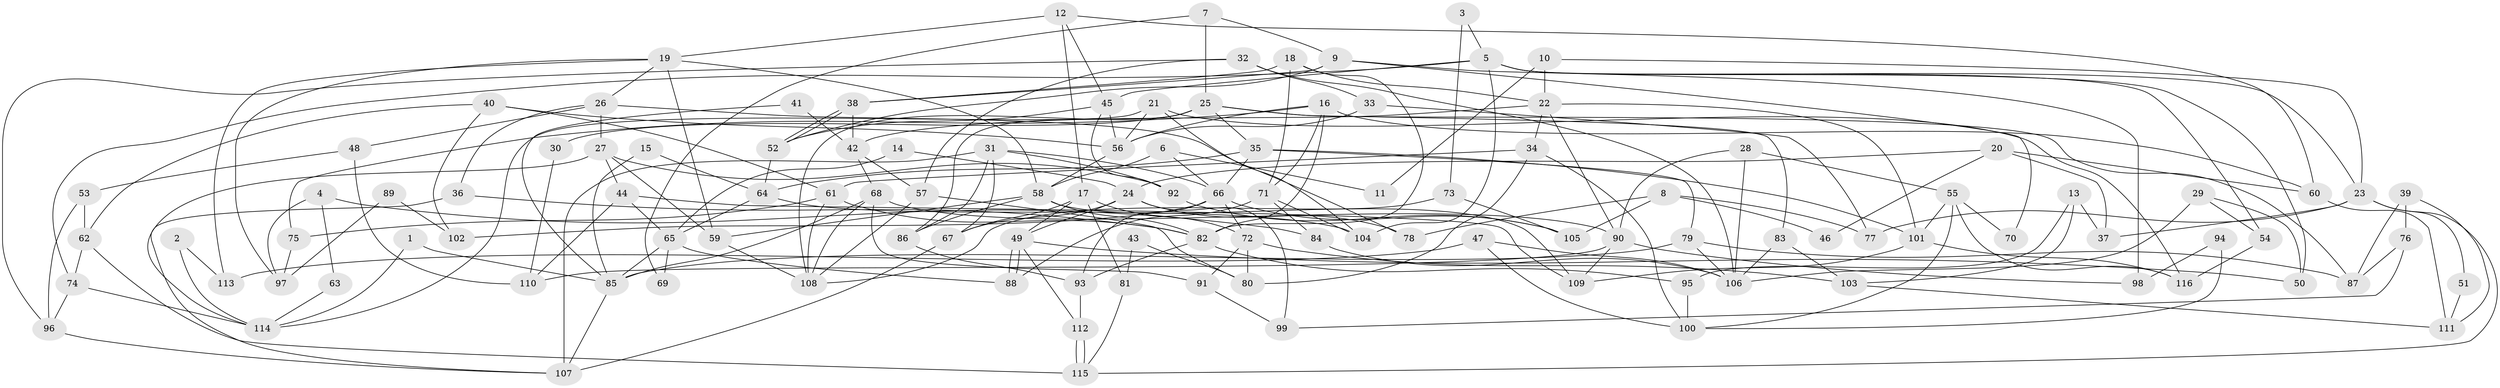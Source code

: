 // coarse degree distribution, {7: 0.07407407407407407, 6: 0.12345679012345678, 3: 0.32098765432098764, 16: 0.012345679012345678, 8: 0.024691358024691357, 4: 0.2222222222222222, 9: 0.012345679012345678, 10: 0.012345679012345678, 2: 0.07407407407407407, 11: 0.024691358024691357, 12: 0.012345679012345678, 5: 0.08641975308641975}
// Generated by graph-tools (version 1.1) at 2025/18/03/04/25 18:18:32]
// undirected, 116 vertices, 232 edges
graph export_dot {
graph [start="1"]
  node [color=gray90,style=filled];
  1;
  2;
  3;
  4;
  5;
  6;
  7;
  8;
  9;
  10;
  11;
  12;
  13;
  14;
  15;
  16;
  17;
  18;
  19;
  20;
  21;
  22;
  23;
  24;
  25;
  26;
  27;
  28;
  29;
  30;
  31;
  32;
  33;
  34;
  35;
  36;
  37;
  38;
  39;
  40;
  41;
  42;
  43;
  44;
  45;
  46;
  47;
  48;
  49;
  50;
  51;
  52;
  53;
  54;
  55;
  56;
  57;
  58;
  59;
  60;
  61;
  62;
  63;
  64;
  65;
  66;
  67;
  68;
  69;
  70;
  71;
  72;
  73;
  74;
  75;
  76;
  77;
  78;
  79;
  80;
  81;
  82;
  83;
  84;
  85;
  86;
  87;
  88;
  89;
  90;
  91;
  92;
  93;
  94;
  95;
  96;
  97;
  98;
  99;
  100;
  101;
  102;
  103;
  104;
  105;
  106;
  107;
  108;
  109;
  110;
  111;
  112;
  113;
  114;
  115;
  116;
  1 -- 114;
  1 -- 85;
  2 -- 114;
  2 -- 113;
  3 -- 5;
  3 -- 73;
  4 -- 84;
  4 -- 97;
  4 -- 63;
  5 -- 104;
  5 -- 74;
  5 -- 23;
  5 -- 45;
  5 -- 50;
  5 -- 54;
  6 -- 66;
  6 -- 58;
  6 -- 11;
  7 -- 9;
  7 -- 25;
  7 -- 69;
  8 -- 105;
  8 -- 78;
  8 -- 46;
  8 -- 77;
  9 -- 38;
  9 -- 52;
  9 -- 70;
  9 -- 98;
  10 -- 23;
  10 -- 22;
  10 -- 11;
  12 -- 45;
  12 -- 17;
  12 -- 19;
  12 -- 60;
  13 -- 95;
  13 -- 103;
  13 -- 37;
  14 -- 24;
  14 -- 65;
  15 -- 85;
  15 -- 64;
  16 -- 82;
  16 -- 56;
  16 -- 60;
  16 -- 71;
  16 -- 75;
  17 -- 49;
  17 -- 67;
  17 -- 72;
  17 -- 81;
  18 -- 71;
  18 -- 22;
  18 -- 38;
  18 -- 82;
  19 -- 26;
  19 -- 58;
  19 -- 59;
  19 -- 97;
  19 -- 113;
  20 -- 37;
  20 -- 60;
  20 -- 24;
  20 -- 46;
  21 -- 114;
  21 -- 56;
  21 -- 104;
  21 -- 116;
  22 -- 90;
  22 -- 101;
  22 -- 34;
  22 -- 42;
  23 -- 77;
  23 -- 37;
  23 -- 51;
  23 -- 115;
  24 -- 49;
  24 -- 67;
  24 -- 78;
  24 -- 99;
  25 -- 108;
  25 -- 35;
  25 -- 30;
  25 -- 83;
  25 -- 86;
  25 -- 87;
  26 -- 36;
  26 -- 48;
  26 -- 27;
  26 -- 78;
  27 -- 92;
  27 -- 44;
  27 -- 59;
  27 -- 114;
  28 -- 55;
  28 -- 90;
  28 -- 106;
  29 -- 106;
  29 -- 50;
  29 -- 54;
  30 -- 110;
  31 -- 86;
  31 -- 67;
  31 -- 66;
  31 -- 92;
  31 -- 107;
  32 -- 57;
  32 -- 106;
  32 -- 33;
  32 -- 96;
  33 -- 56;
  33 -- 77;
  34 -- 61;
  34 -- 80;
  34 -- 100;
  35 -- 66;
  35 -- 64;
  35 -- 79;
  35 -- 101;
  36 -- 82;
  36 -- 107;
  38 -- 52;
  38 -- 52;
  38 -- 42;
  39 -- 87;
  39 -- 111;
  39 -- 76;
  40 -- 61;
  40 -- 56;
  40 -- 62;
  40 -- 102;
  41 -- 42;
  41 -- 85;
  42 -- 57;
  42 -- 68;
  43 -- 80;
  43 -- 81;
  44 -- 109;
  44 -- 65;
  44 -- 110;
  45 -- 52;
  45 -- 56;
  45 -- 92;
  47 -- 106;
  47 -- 100;
  47 -- 113;
  48 -- 53;
  48 -- 110;
  49 -- 112;
  49 -- 88;
  49 -- 88;
  49 -- 50;
  51 -- 111;
  52 -- 64;
  53 -- 62;
  53 -- 96;
  54 -- 116;
  55 -- 101;
  55 -- 116;
  55 -- 70;
  55 -- 100;
  56 -- 58;
  57 -- 80;
  57 -- 108;
  58 -- 59;
  58 -- 82;
  58 -- 86;
  58 -- 109;
  59 -- 108;
  60 -- 111;
  61 -- 82;
  61 -- 108;
  61 -- 75;
  62 -- 115;
  62 -- 74;
  63 -- 114;
  64 -- 65;
  64 -- 104;
  65 -- 85;
  65 -- 69;
  65 -- 88;
  66 -- 93;
  66 -- 72;
  66 -- 102;
  66 -- 105;
  67 -- 107;
  68 -- 108;
  68 -- 85;
  68 -- 90;
  68 -- 91;
  71 -- 88;
  71 -- 84;
  71 -- 104;
  72 -- 80;
  72 -- 91;
  72 -- 103;
  73 -- 108;
  73 -- 105;
  74 -- 96;
  74 -- 114;
  75 -- 97;
  76 -- 99;
  76 -- 87;
  79 -- 87;
  79 -- 85;
  79 -- 106;
  81 -- 115;
  82 -- 93;
  82 -- 95;
  83 -- 106;
  83 -- 103;
  84 -- 106;
  85 -- 107;
  86 -- 93;
  89 -- 97;
  89 -- 102;
  90 -- 109;
  90 -- 98;
  90 -- 110;
  91 -- 99;
  92 -- 105;
  93 -- 112;
  94 -- 100;
  94 -- 98;
  95 -- 100;
  96 -- 107;
  101 -- 116;
  101 -- 109;
  103 -- 111;
  112 -- 115;
  112 -- 115;
}
